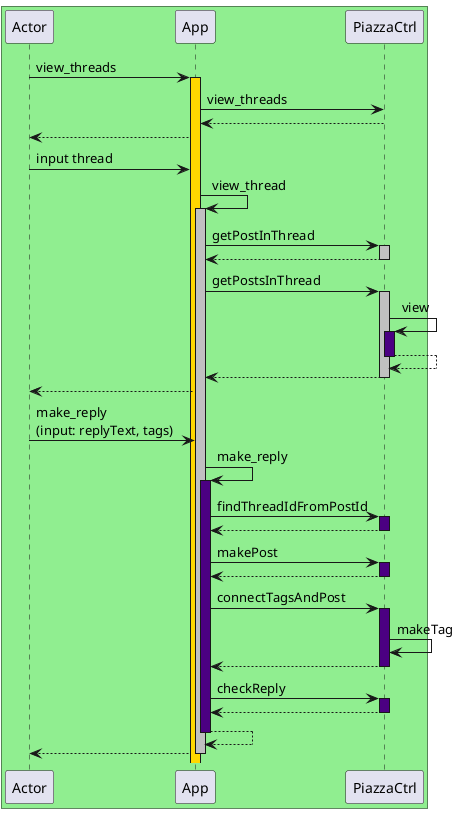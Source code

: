 @startuml
box #lightgreen
participant Actor
Actor -> App : view_threads
activate App #gold
App -> PiazzaCtrl : view_threads
PiazzaCtrl --> App
App --> Actor
Actor -> App : input thread
App -> App : view_thread
activate App #silver
deactivate PiazzaCtrl
App -> PiazzaCtrl : getPostInThread
activate PiazzaCtrl #silver
PiazzaCtrl --> App
deactivate PiazzaCtrl
App -> PiazzaCtrl : getPostsInThread
activate PiazzaCtrl #silver
PiazzaCtrl -> PiazzaCtrl : view
activate PiazzaCtrl #indigo
PiazzaCtrl --> PiazzaCtrl
deactivate PiazzaCtrl
PiazzaCtrl --> App
deactivate PiazzaCtrl
App --> Actor
Actor -> App : make_reply \n(input: replyText, tags)
App -> App : make_reply
activate App #indigo
App -> PiazzaCtrl : findThreadIdFromPostId
activate PiazzaCtrl #indigo
PiazzaCtrl --> App
deactivate PiazzaCtrl
App -> PiazzaCtrl : makePost
activate PiazzaCtrl #indigo
PiazzaCtrl --> App
deactivate PiazzaCtrl

App -> PiazzaCtrl :connectTagsAndPost
activate PiazzaCtrl #indigo

PiazzaCtrl -> PiazzaCtrl: makeTag
PiazzaCtrl --> App
deactivate PiazzaCtrl

App -> PiazzaCtrl : checkReply
activate PiazzaCtrl #indigo
PiazzaCtrl --> App
deactivate PiazzaCtrl
App --> App
deactivate App

return
@enduml